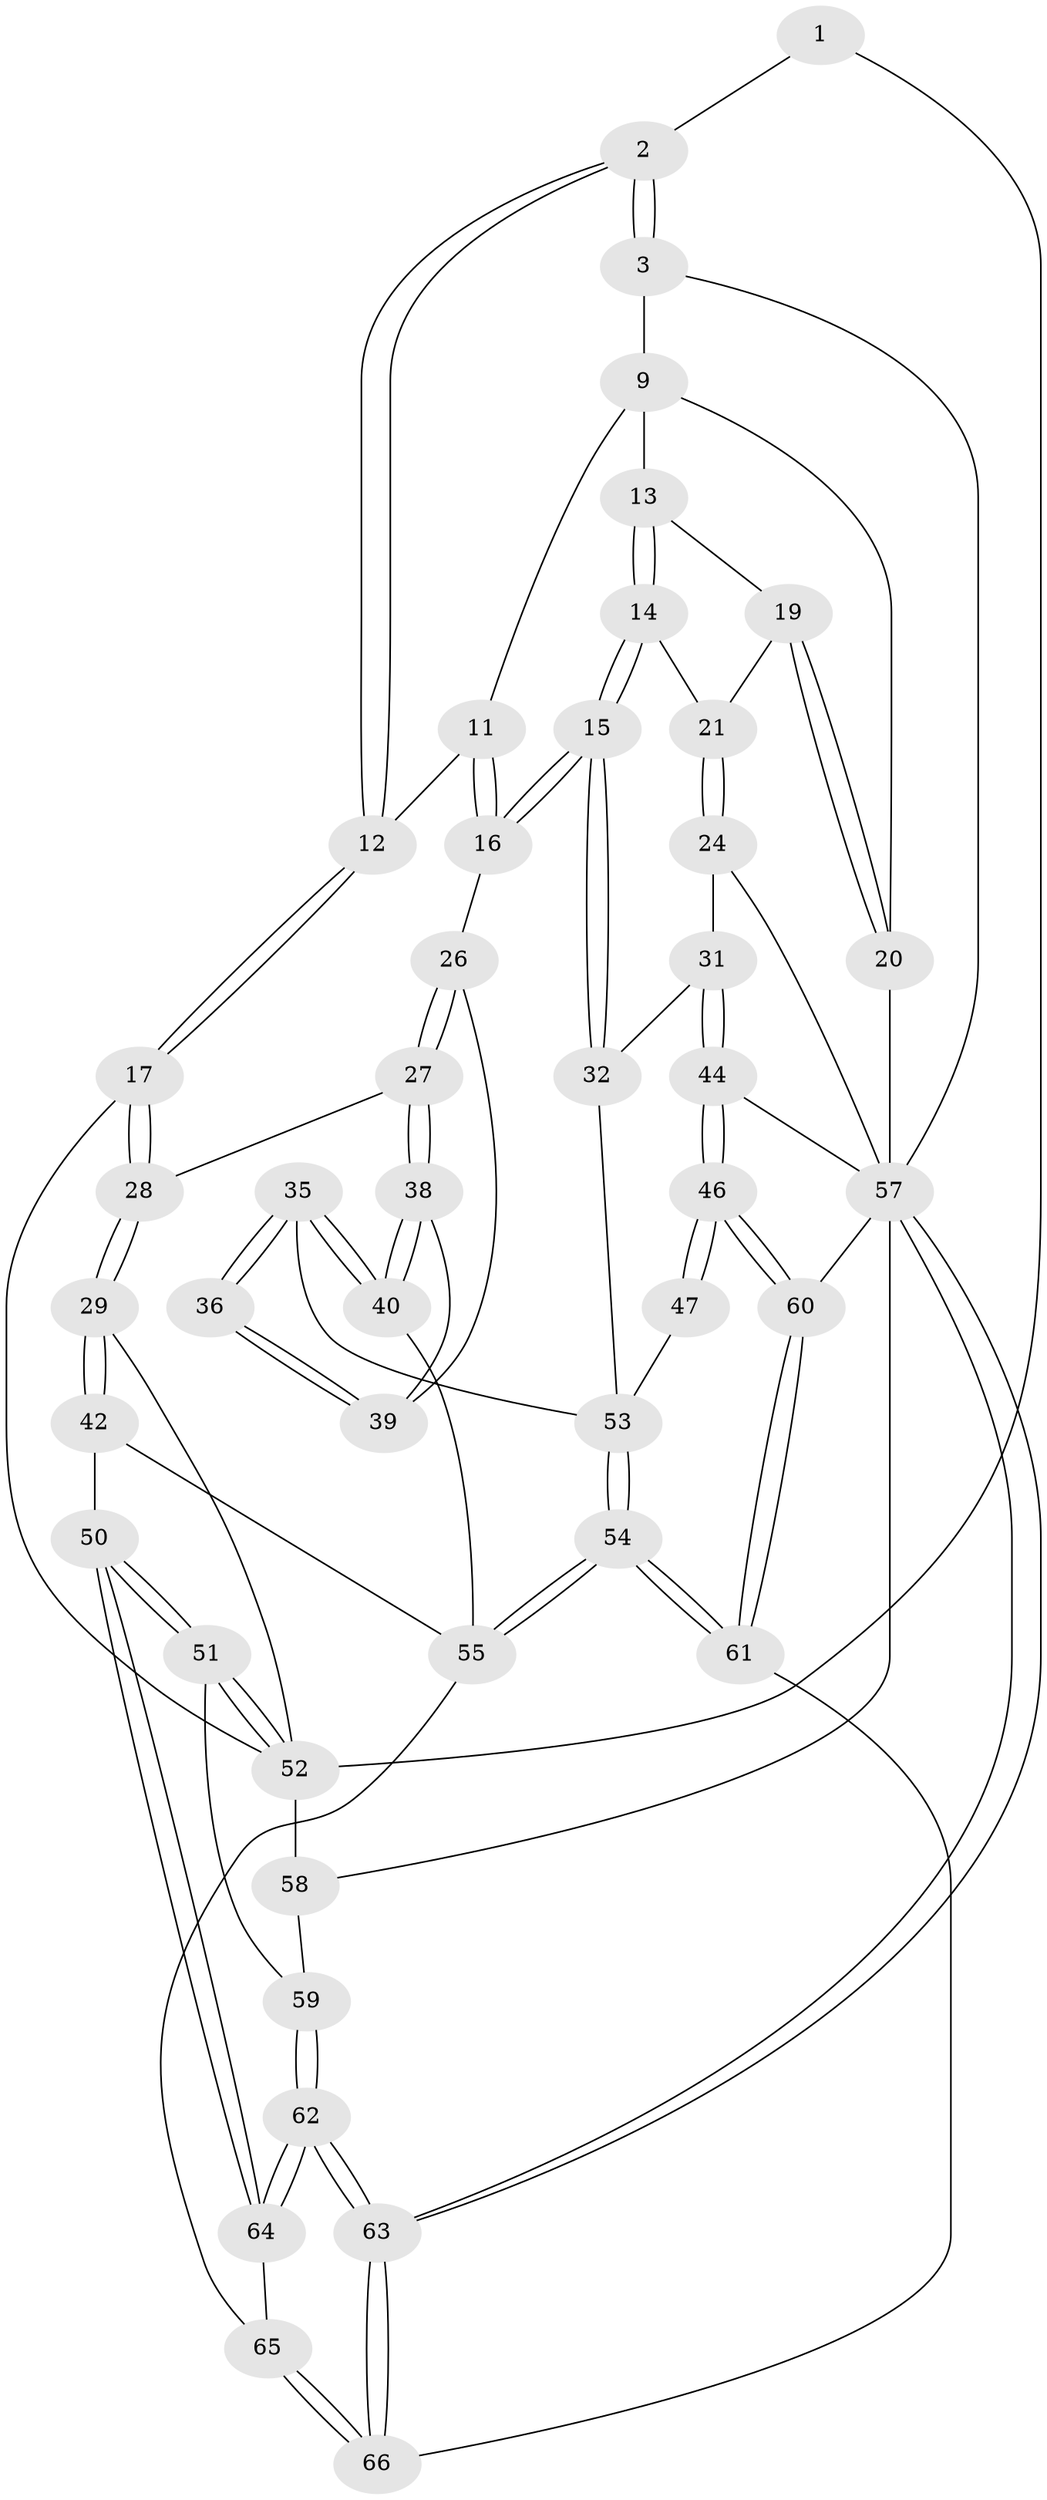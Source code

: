 // original degree distribution, {3: 0.030303030303030304, 5: 0.5151515151515151, 4: 0.24242424242424243, 6: 0.21212121212121213}
// Generated by graph-tools (version 1.1) at 2025/05/03/04/25 22:05:27]
// undirected, 46 vertices, 108 edges
graph export_dot {
graph [start="1"]
  node [color=gray90,style=filled];
  1 [pos="+0.08528096329394792+0"];
  2 [pos="+0.4158747441038317+0.1317604745140413"];
  3 [pos="+0.699405316487205+0"];
  9 [pos="+0.7532042296221616+0",super="+8"];
  11 [pos="+0.5608468774121116+0.3044637847962715"];
  12 [pos="+0.38081497937980524+0.24928460047416787"];
  13 [pos="+0.7856162863493262+0.16770629845068083"];
  14 [pos="+0.7445786950728769+0.36357177826241766"];
  15 [pos="+0.719028378145219+0.39270688098313516"];
  16 [pos="+0.6489074423808484+0.3818188302620421"];
  17 [pos="+0.35513240970352916+0.2642548072652742"];
  19 [pos="+0.9055900736867677+0.21788206019939974"];
  20 [pos="+1+0",super="+10"];
  21 [pos="+0.9530706548822572+0.3339213409065434"];
  24 [pos="+1+0.35846682554990333"];
  26 [pos="+0.6134252499818315+0.4144289366436204"];
  27 [pos="+0.42625933860190524+0.5020569669618433"];
  28 [pos="+0.35377414254898804+0.43825427904259534"];
  29 [pos="+0.23191287212135256+0.5279386429028634"];
  31 [pos="+0.8632755837710939+0.5136279620501407"];
  32 [pos="+0.7455508408247294+0.4592836055404981"];
  35 [pos="+0.5778104410245838+0.6194202855983991"];
  36 [pos="+0.5687093518589059+0.6000290991785089"];
  38 [pos="+0.4349411097690712+0.5422620360543063"];
  39 [pos="+0.46008829901239157+0.5474093209900959",super="+37"];
  40 [pos="+0.3986092440784789+0.7139937267765767"];
  42 [pos="+0.3616495720116303+0.7299208494947547"];
  44 [pos="+0.9417491765897877+0.6167661509625552"];
  46 [pos="+0.8416343885130044+0.7474334161947817"];
  47 [pos="+0.7501989461011862+0.6625543020828899"];
  50 [pos="+0.32600296148780417+0.7439399333290708"];
  51 [pos="+0.2929554873179222+0.7384801529887893"];
  52 [pos="+0.10867716425315534+0.6261328698049577",super="+48+30+18"];
  53 [pos="+0.6401969030960926+0.6925462990949796",super="+34+33"];
  54 [pos="+0.5568281151246656+0.8893156042072514"];
  55 [pos="+0.47554617871721966+0.8375604425715655",super="+41"];
  57 [pos="+0+1",super="+7+45"];
  58 [pos="+0.09465900614891232+0.6569285043077242",super="+56+49"];
  59 [pos="+0.10896271962474592+0.7710512428001987"];
  60 [pos="+0.8868794003533007+1"];
  61 [pos="+0.7517622815985231+1"];
  62 [pos="+0.0030622584247533714+1"];
  63 [pos="+0+1"];
  64 [pos="+0.23857224119812764+0.8657500367977731"];
  65 [pos="+0.32420822775798075+0.9491942115046621"];
  66 [pos="+0.21573202414660927+1"];
  1 -- 2;
  1 -- 52;
  2 -- 3;
  2 -- 3;
  2 -- 12;
  2 -- 12;
  3 -- 57;
  3 -- 9;
  9 -- 13;
  9 -- 20;
  9 -- 11;
  11 -- 12;
  11 -- 16;
  11 -- 16;
  12 -- 17;
  12 -- 17;
  13 -- 14;
  13 -- 14;
  13 -- 19;
  14 -- 15;
  14 -- 15;
  14 -- 21;
  15 -- 16;
  15 -- 16;
  15 -- 32;
  15 -- 32;
  16 -- 26;
  17 -- 28;
  17 -- 28;
  17 -- 52;
  19 -- 20;
  19 -- 20;
  19 -- 21;
  20 -- 57 [weight=3];
  21 -- 24;
  21 -- 24;
  24 -- 31;
  24 -- 57;
  26 -- 27;
  26 -- 27;
  26 -- 39;
  27 -- 28;
  27 -- 38;
  27 -- 38;
  28 -- 29;
  28 -- 29;
  29 -- 42;
  29 -- 42;
  29 -- 52;
  31 -- 32;
  31 -- 44;
  31 -- 44;
  32 -- 53;
  35 -- 36;
  35 -- 36;
  35 -- 40;
  35 -- 40;
  35 -- 53;
  36 -- 39 [weight=2];
  36 -- 39;
  38 -- 39;
  38 -- 40;
  38 -- 40;
  40 -- 55;
  42 -- 50;
  42 -- 55;
  44 -- 46;
  44 -- 46;
  44 -- 57;
  46 -- 47;
  46 -- 47;
  46 -- 60;
  46 -- 60;
  47 -- 53 [weight=2];
  50 -- 51;
  50 -- 51;
  50 -- 64;
  50 -- 64;
  51 -- 52;
  51 -- 52;
  51 -- 59;
  52 -- 58 [weight=4];
  53 -- 54;
  53 -- 54;
  54 -- 55;
  54 -- 55;
  54 -- 61;
  54 -- 61;
  55 -- 65;
  57 -- 63;
  57 -- 63;
  57 -- 60;
  57 -- 58 [weight=2];
  58 -- 59;
  59 -- 62;
  59 -- 62;
  60 -- 61;
  60 -- 61;
  61 -- 66;
  62 -- 63;
  62 -- 63;
  62 -- 64;
  62 -- 64;
  63 -- 66;
  63 -- 66;
  64 -- 65;
  65 -- 66;
  65 -- 66;
}
